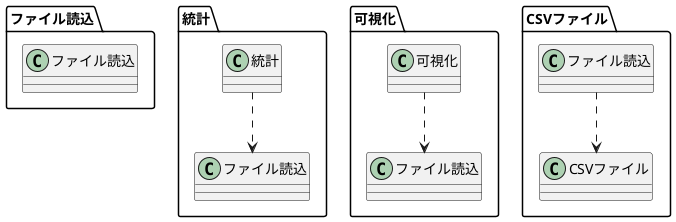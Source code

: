 @startuml

package ファイル読込 {
    class ファイル読込
}

package 統計 {
    class 統計
    統計 ..> ファイル読込
}

package 可視化 {
    class 可視化
    可視化 ..> ファイル読込
}

package CSVファイル {
    class CSVファイル
    ファイル読込 ..> CSVファイル
}

@enduml